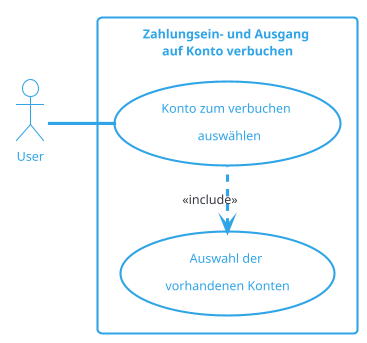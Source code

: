 @startuml ZahlungseingangaufKontoverbuchen
!theme cerulean-outline

left to right direction
actor "User" as fc
rectangle "Zahlungsein- und Ausgang \nauf Konto verbuchen" {
  usecase "Konto zum verbuchen \n auswählen" as UC1
  usecase "Auswahl der \nvorhandenen Konten" as inc1
} 
fc -- UC1
UC1 .left.> inc1 : <<include>>
@enduml